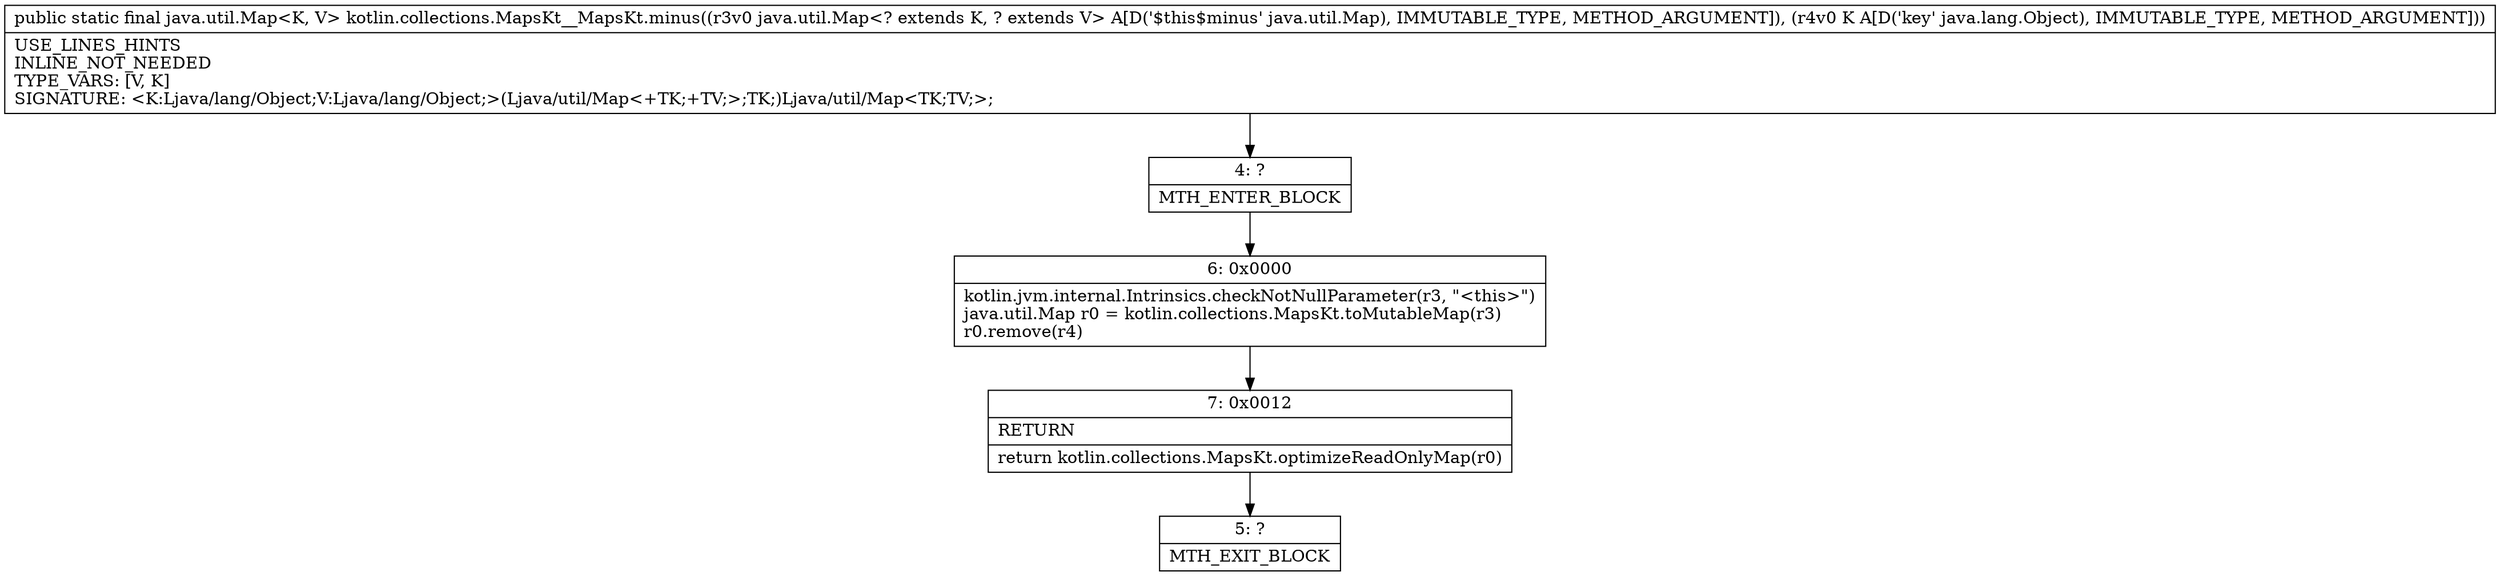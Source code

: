 digraph "CFG forkotlin.collections.MapsKt__MapsKt.minus(Ljava\/util\/Map;Ljava\/lang\/Object;)Ljava\/util\/Map;" {
Node_4 [shape=record,label="{4\:\ ?|MTH_ENTER_BLOCK\l}"];
Node_6 [shape=record,label="{6\:\ 0x0000|kotlin.jvm.internal.Intrinsics.checkNotNullParameter(r3, \"\<this\>\")\ljava.util.Map r0 = kotlin.collections.MapsKt.toMutableMap(r3)\lr0.remove(r4)\l}"];
Node_7 [shape=record,label="{7\:\ 0x0012|RETURN\l|return kotlin.collections.MapsKt.optimizeReadOnlyMap(r0)\l}"];
Node_5 [shape=record,label="{5\:\ ?|MTH_EXIT_BLOCK\l}"];
MethodNode[shape=record,label="{public static final java.util.Map\<K, V\> kotlin.collections.MapsKt__MapsKt.minus((r3v0 java.util.Map\<? extends K, ? extends V\> A[D('$this$minus' java.util.Map), IMMUTABLE_TYPE, METHOD_ARGUMENT]), (r4v0 K A[D('key' java.lang.Object), IMMUTABLE_TYPE, METHOD_ARGUMENT]))  | USE_LINES_HINTS\lINLINE_NOT_NEEDED\lTYPE_VARS: [V, K]\lSIGNATURE: \<K:Ljava\/lang\/Object;V:Ljava\/lang\/Object;\>(Ljava\/util\/Map\<+TK;+TV;\>;TK;)Ljava\/util\/Map\<TK;TV;\>;\l}"];
MethodNode -> Node_4;Node_4 -> Node_6;
Node_6 -> Node_7;
Node_7 -> Node_5;
}

